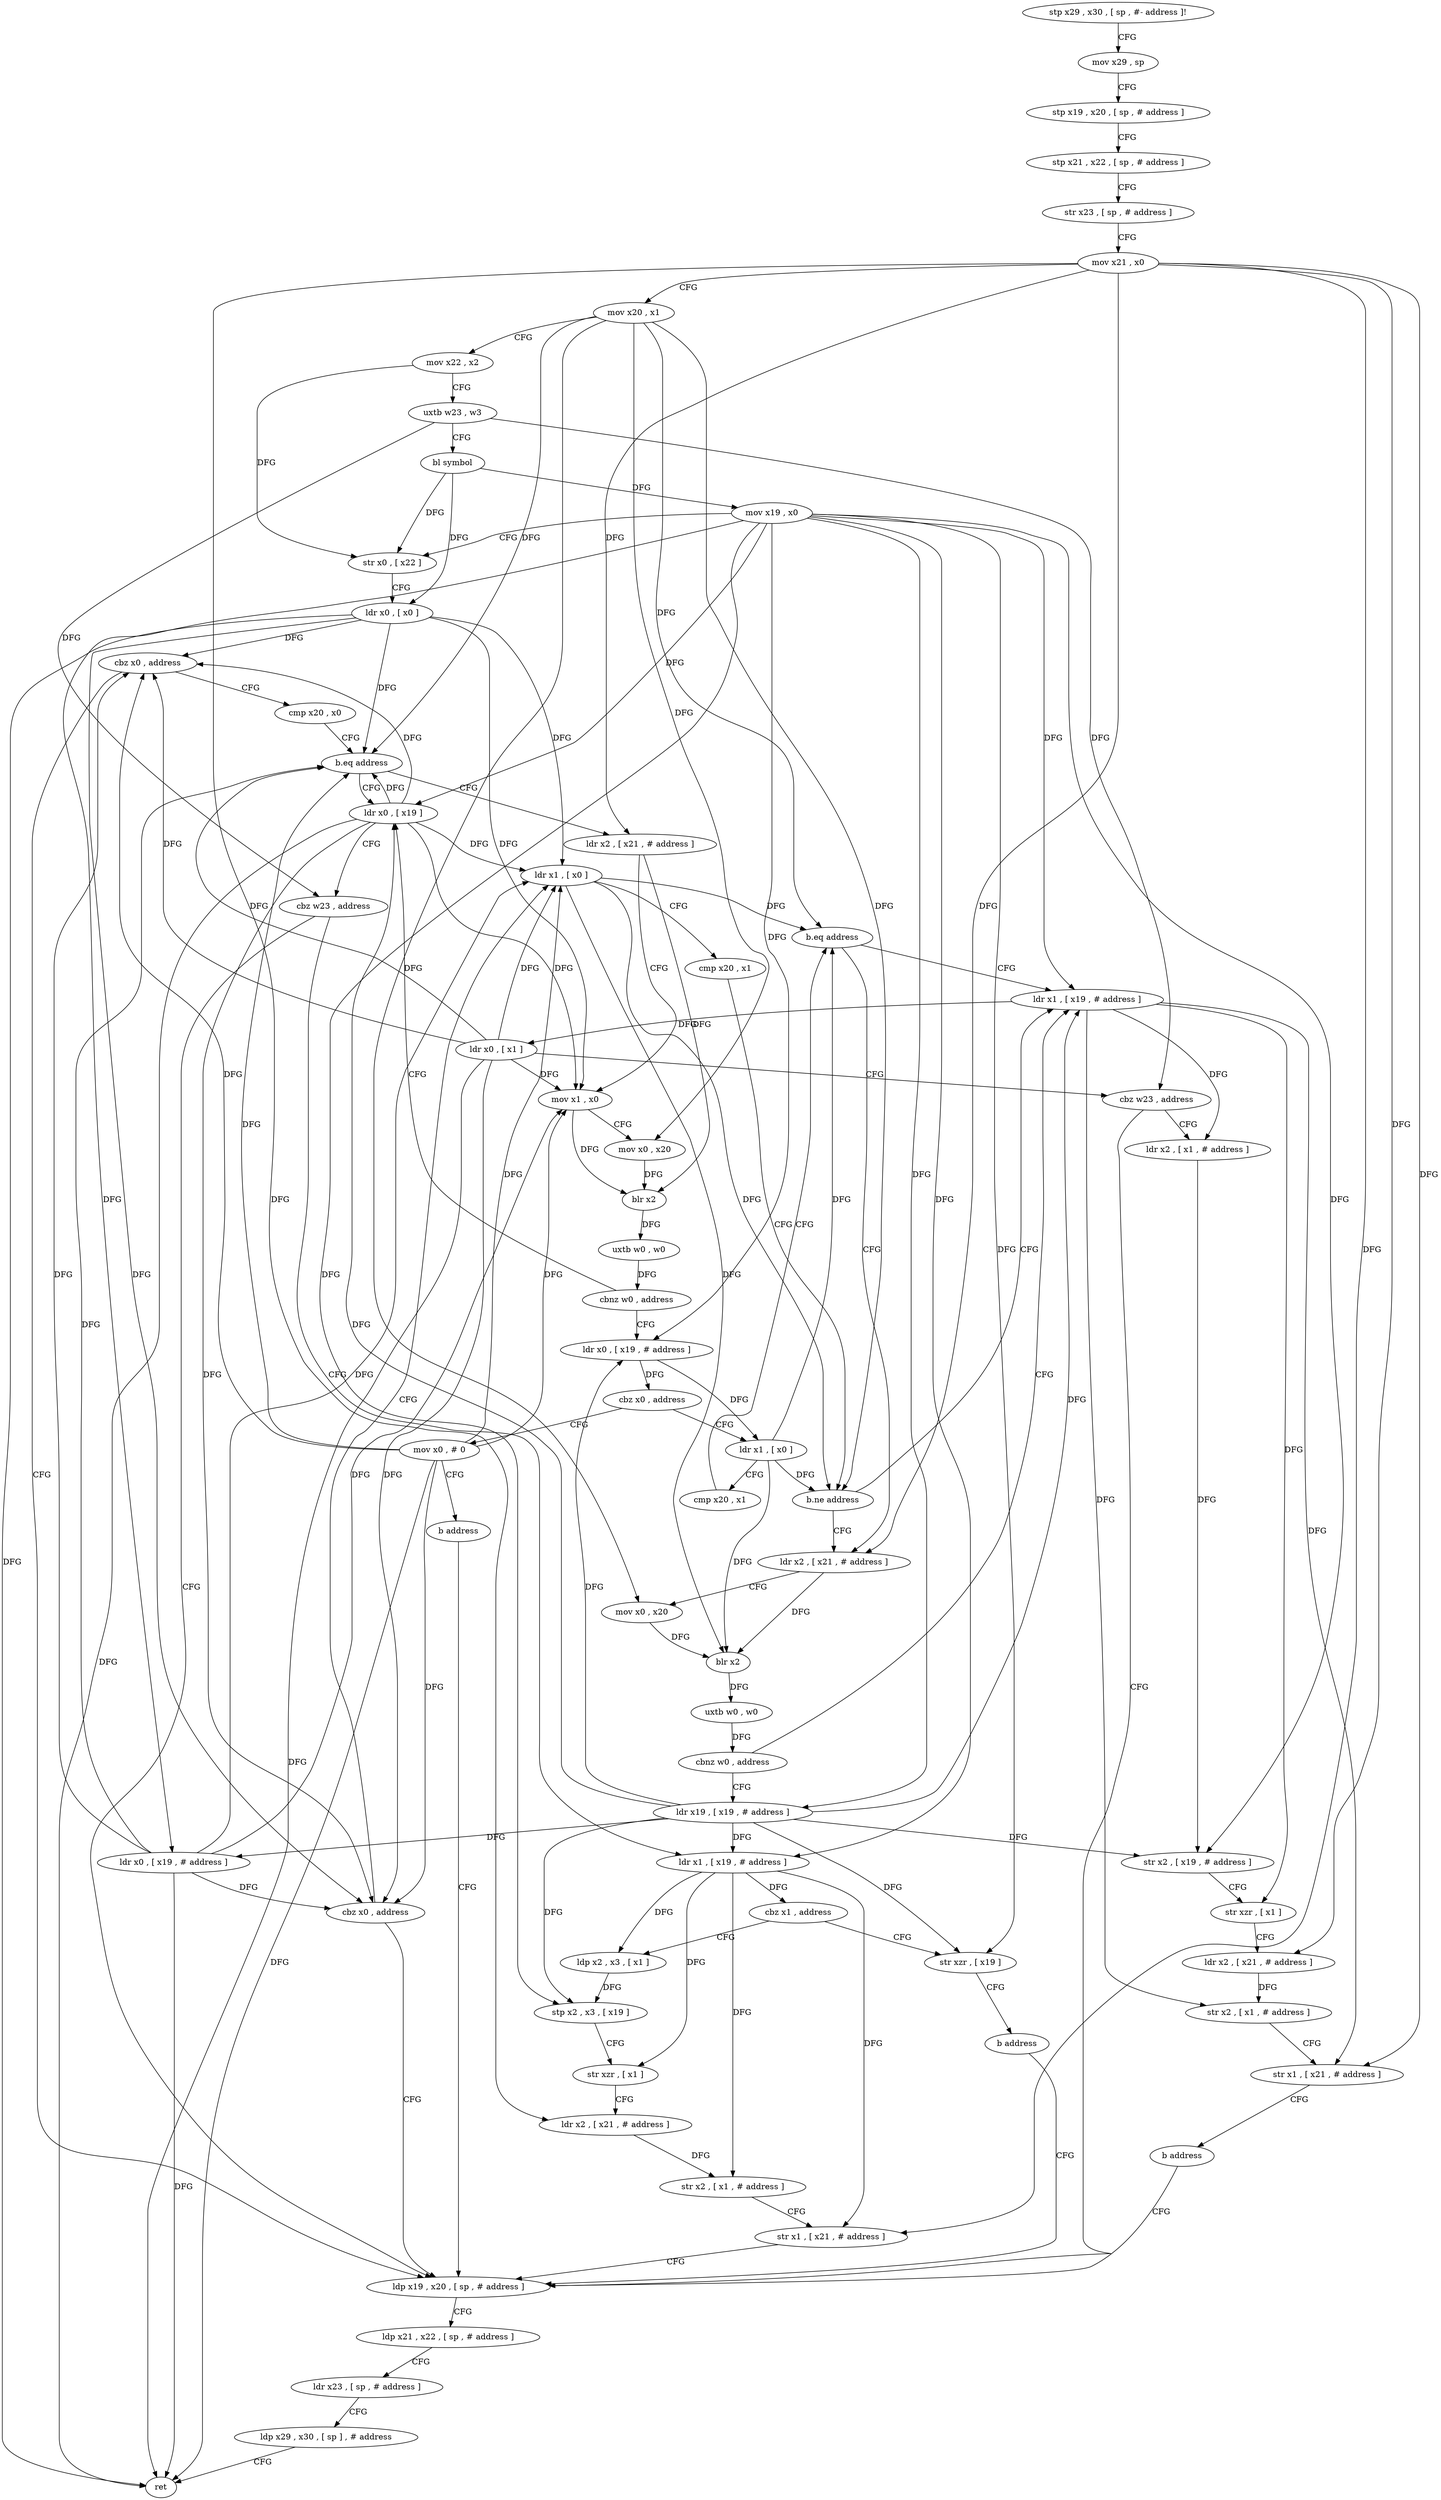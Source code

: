 digraph "func" {
"4281332" [label = "stp x29 , x30 , [ sp , #- address ]!" ]
"4281336" [label = "mov x29 , sp" ]
"4281340" [label = "stp x19 , x20 , [ sp , # address ]" ]
"4281344" [label = "stp x21 , x22 , [ sp , # address ]" ]
"4281348" [label = "str x23 , [ sp , # address ]" ]
"4281352" [label = "mov x21 , x0" ]
"4281356" [label = "mov x20 , x1" ]
"4281360" [label = "mov x22 , x2" ]
"4281364" [label = "uxtb w23 , w3" ]
"4281368" [label = "bl symbol" ]
"4281372" [label = "mov x19 , x0" ]
"4281376" [label = "str x0 , [ x22 ]" ]
"4281380" [label = "ldr x0 , [ x0 ]" ]
"4281384" [label = "cbz x0 , address" ]
"4281564" [label = "ldp x19 , x20 , [ sp , # address ]" ]
"4281388" [label = "cmp x20 , x0" ]
"4281568" [label = "ldp x21 , x22 , [ sp , # address ]" ]
"4281572" [label = "ldr x23 , [ sp , # address ]" ]
"4281576" [label = "ldp x29 , x30 , [ sp ] , # address" ]
"4281580" [label = "ret" ]
"4281392" [label = "b.eq address" ]
"4281524" [label = "ldr x0 , [ x19 ]" ]
"4281396" [label = "ldr x2 , [ x21 , # address ]" ]
"4281528" [label = "cbz w23 , address" ]
"4281532" [label = "ldr x1 , [ x19 , # address ]" ]
"4281400" [label = "mov x1 , x0" ]
"4281404" [label = "mov x0 , x20" ]
"4281408" [label = "blr x2" ]
"4281412" [label = "uxtb w0 , w0" ]
"4281416" [label = "cbnz w0 , address" ]
"4281420" [label = "ldr x0 , [ x19 , # address ]" ]
"4281536" [label = "cbz x1 , address" ]
"4281584" [label = "str xzr , [ x19 ]" ]
"4281540" [label = "ldp x2 , x3 , [ x1 ]" ]
"4281424" [label = "cbz x0 , address" ]
"4281592" [label = "mov x0 , # 0" ]
"4281428" [label = "ldr x1 , [ x0 ]" ]
"4281588" [label = "b address" ]
"4281544" [label = "stp x2 , x3 , [ x19 ]" ]
"4281548" [label = "str xzr , [ x1 ]" ]
"4281552" [label = "ldr x2 , [ x21 , # address ]" ]
"4281556" [label = "str x2 , [ x1 , # address ]" ]
"4281560" [label = "str x1 , [ x21 , # address ]" ]
"4281596" [label = "b address" ]
"4281432" [label = "cmp x20 , x1" ]
"4281436" [label = "b.eq address" ]
"4281484" [label = "ldr x1 , [ x19 , # address ]" ]
"4281440" [label = "ldr x2 , [ x21 , # address ]" ]
"4281488" [label = "ldr x0 , [ x1 ]" ]
"4281492" [label = "cbz w23 , address" ]
"4281496" [label = "ldr x2 , [ x1 , # address ]" ]
"4281444" [label = "mov x0 , x20" ]
"4281448" [label = "blr x2" ]
"4281452" [label = "uxtb w0 , w0" ]
"4281456" [label = "cbnz w0 , address" ]
"4281460" [label = "ldr x19 , [ x19 , # address ]" ]
"4281500" [label = "str x2 , [ x19 , # address ]" ]
"4281504" [label = "str xzr , [ x1 ]" ]
"4281508" [label = "ldr x2 , [ x21 , # address ]" ]
"4281512" [label = "str x2 , [ x1 , # address ]" ]
"4281516" [label = "str x1 , [ x21 , # address ]" ]
"4281520" [label = "b address" ]
"4281464" [label = "ldr x0 , [ x19 , # address ]" ]
"4281468" [label = "cbz x0 , address" ]
"4281472" [label = "ldr x1 , [ x0 ]" ]
"4281476" [label = "cmp x20 , x1" ]
"4281480" [label = "b.ne address" ]
"4281332" -> "4281336" [ label = "CFG" ]
"4281336" -> "4281340" [ label = "CFG" ]
"4281340" -> "4281344" [ label = "CFG" ]
"4281344" -> "4281348" [ label = "CFG" ]
"4281348" -> "4281352" [ label = "CFG" ]
"4281352" -> "4281356" [ label = "CFG" ]
"4281352" -> "4281396" [ label = "DFG" ]
"4281352" -> "4281552" [ label = "DFG" ]
"4281352" -> "4281560" [ label = "DFG" ]
"4281352" -> "4281440" [ label = "DFG" ]
"4281352" -> "4281508" [ label = "DFG" ]
"4281352" -> "4281516" [ label = "DFG" ]
"4281356" -> "4281360" [ label = "CFG" ]
"4281356" -> "4281392" [ label = "DFG" ]
"4281356" -> "4281404" [ label = "DFG" ]
"4281356" -> "4281436" [ label = "DFG" ]
"4281356" -> "4281444" [ label = "DFG" ]
"4281356" -> "4281480" [ label = "DFG" ]
"4281360" -> "4281364" [ label = "CFG" ]
"4281360" -> "4281376" [ label = "DFG" ]
"4281364" -> "4281368" [ label = "CFG" ]
"4281364" -> "4281528" [ label = "DFG" ]
"4281364" -> "4281492" [ label = "DFG" ]
"4281368" -> "4281372" [ label = "DFG" ]
"4281368" -> "4281376" [ label = "DFG" ]
"4281368" -> "4281380" [ label = "DFG" ]
"4281372" -> "4281376" [ label = "CFG" ]
"4281372" -> "4281524" [ label = "DFG" ]
"4281372" -> "4281532" [ label = "DFG" ]
"4281372" -> "4281420" [ label = "DFG" ]
"4281372" -> "4281584" [ label = "DFG" ]
"4281372" -> "4281544" [ label = "DFG" ]
"4281372" -> "4281484" [ label = "DFG" ]
"4281372" -> "4281500" [ label = "DFG" ]
"4281372" -> "4281460" [ label = "DFG" ]
"4281372" -> "4281464" [ label = "DFG" ]
"4281376" -> "4281380" [ label = "CFG" ]
"4281380" -> "4281384" [ label = "DFG" ]
"4281380" -> "4281580" [ label = "DFG" ]
"4281380" -> "4281392" [ label = "DFG" ]
"4281380" -> "4281400" [ label = "DFG" ]
"4281380" -> "4281468" [ label = "DFG" ]
"4281380" -> "4281472" [ label = "DFG" ]
"4281384" -> "4281564" [ label = "CFG" ]
"4281384" -> "4281388" [ label = "CFG" ]
"4281564" -> "4281568" [ label = "CFG" ]
"4281388" -> "4281392" [ label = "CFG" ]
"4281568" -> "4281572" [ label = "CFG" ]
"4281572" -> "4281576" [ label = "CFG" ]
"4281576" -> "4281580" [ label = "CFG" ]
"4281392" -> "4281524" [ label = "CFG" ]
"4281392" -> "4281396" [ label = "CFG" ]
"4281524" -> "4281528" [ label = "CFG" ]
"4281524" -> "4281384" [ label = "DFG" ]
"4281524" -> "4281392" [ label = "DFG" ]
"4281524" -> "4281580" [ label = "DFG" ]
"4281524" -> "4281400" [ label = "DFG" ]
"4281524" -> "4281468" [ label = "DFG" ]
"4281524" -> "4281472" [ label = "DFG" ]
"4281396" -> "4281400" [ label = "CFG" ]
"4281396" -> "4281408" [ label = "DFG" ]
"4281528" -> "4281564" [ label = "CFG" ]
"4281528" -> "4281532" [ label = "CFG" ]
"4281532" -> "4281536" [ label = "DFG" ]
"4281532" -> "4281540" [ label = "DFG" ]
"4281532" -> "4281548" [ label = "DFG" ]
"4281532" -> "4281556" [ label = "DFG" ]
"4281532" -> "4281560" [ label = "DFG" ]
"4281400" -> "4281404" [ label = "CFG" ]
"4281400" -> "4281408" [ label = "DFG" ]
"4281404" -> "4281408" [ label = "DFG" ]
"4281408" -> "4281412" [ label = "DFG" ]
"4281412" -> "4281416" [ label = "DFG" ]
"4281416" -> "4281524" [ label = "CFG" ]
"4281416" -> "4281420" [ label = "CFG" ]
"4281420" -> "4281424" [ label = "DFG" ]
"4281420" -> "4281428" [ label = "DFG" ]
"4281536" -> "4281584" [ label = "CFG" ]
"4281536" -> "4281540" [ label = "CFG" ]
"4281584" -> "4281588" [ label = "CFG" ]
"4281540" -> "4281544" [ label = "DFG" ]
"4281424" -> "4281592" [ label = "CFG" ]
"4281424" -> "4281428" [ label = "CFG" ]
"4281592" -> "4281596" [ label = "CFG" ]
"4281592" -> "4281384" [ label = "DFG" ]
"4281592" -> "4281392" [ label = "DFG" ]
"4281592" -> "4281400" [ label = "DFG" ]
"4281592" -> "4281580" [ label = "DFG" ]
"4281592" -> "4281468" [ label = "DFG" ]
"4281592" -> "4281472" [ label = "DFG" ]
"4281428" -> "4281432" [ label = "CFG" ]
"4281428" -> "4281436" [ label = "DFG" ]
"4281428" -> "4281448" [ label = "DFG" ]
"4281428" -> "4281480" [ label = "DFG" ]
"4281588" -> "4281564" [ label = "CFG" ]
"4281544" -> "4281548" [ label = "CFG" ]
"4281548" -> "4281552" [ label = "CFG" ]
"4281552" -> "4281556" [ label = "DFG" ]
"4281556" -> "4281560" [ label = "CFG" ]
"4281560" -> "4281564" [ label = "CFG" ]
"4281596" -> "4281564" [ label = "CFG" ]
"4281432" -> "4281436" [ label = "CFG" ]
"4281436" -> "4281484" [ label = "CFG" ]
"4281436" -> "4281440" [ label = "CFG" ]
"4281484" -> "4281488" [ label = "DFG" ]
"4281484" -> "4281496" [ label = "DFG" ]
"4281484" -> "4281504" [ label = "DFG" ]
"4281484" -> "4281512" [ label = "DFG" ]
"4281484" -> "4281516" [ label = "DFG" ]
"4281440" -> "4281444" [ label = "CFG" ]
"4281440" -> "4281448" [ label = "DFG" ]
"4281488" -> "4281492" [ label = "CFG" ]
"4281488" -> "4281384" [ label = "DFG" ]
"4281488" -> "4281392" [ label = "DFG" ]
"4281488" -> "4281400" [ label = "DFG" ]
"4281488" -> "4281580" [ label = "DFG" ]
"4281488" -> "4281468" [ label = "DFG" ]
"4281488" -> "4281472" [ label = "DFG" ]
"4281492" -> "4281564" [ label = "CFG" ]
"4281492" -> "4281496" [ label = "CFG" ]
"4281496" -> "4281500" [ label = "DFG" ]
"4281444" -> "4281448" [ label = "DFG" ]
"4281448" -> "4281452" [ label = "DFG" ]
"4281452" -> "4281456" [ label = "DFG" ]
"4281456" -> "4281484" [ label = "CFG" ]
"4281456" -> "4281460" [ label = "CFG" ]
"4281460" -> "4281464" [ label = "DFG" ]
"4281460" -> "4281524" [ label = "DFG" ]
"4281460" -> "4281532" [ label = "DFG" ]
"4281460" -> "4281420" [ label = "DFG" ]
"4281460" -> "4281584" [ label = "DFG" ]
"4281460" -> "4281484" [ label = "DFG" ]
"4281460" -> "4281544" [ label = "DFG" ]
"4281460" -> "4281500" [ label = "DFG" ]
"4281500" -> "4281504" [ label = "CFG" ]
"4281504" -> "4281508" [ label = "CFG" ]
"4281508" -> "4281512" [ label = "DFG" ]
"4281512" -> "4281516" [ label = "CFG" ]
"4281516" -> "4281520" [ label = "CFG" ]
"4281520" -> "4281564" [ label = "CFG" ]
"4281464" -> "4281468" [ label = "DFG" ]
"4281464" -> "4281384" [ label = "DFG" ]
"4281464" -> "4281392" [ label = "DFG" ]
"4281464" -> "4281400" [ label = "DFG" ]
"4281464" -> "4281580" [ label = "DFG" ]
"4281464" -> "4281472" [ label = "DFG" ]
"4281468" -> "4281564" [ label = "CFG" ]
"4281468" -> "4281472" [ label = "CFG" ]
"4281472" -> "4281476" [ label = "CFG" ]
"4281472" -> "4281436" [ label = "DFG" ]
"4281472" -> "4281448" [ label = "DFG" ]
"4281472" -> "4281480" [ label = "DFG" ]
"4281476" -> "4281480" [ label = "CFG" ]
"4281480" -> "4281440" [ label = "CFG" ]
"4281480" -> "4281484" [ label = "CFG" ]
}
